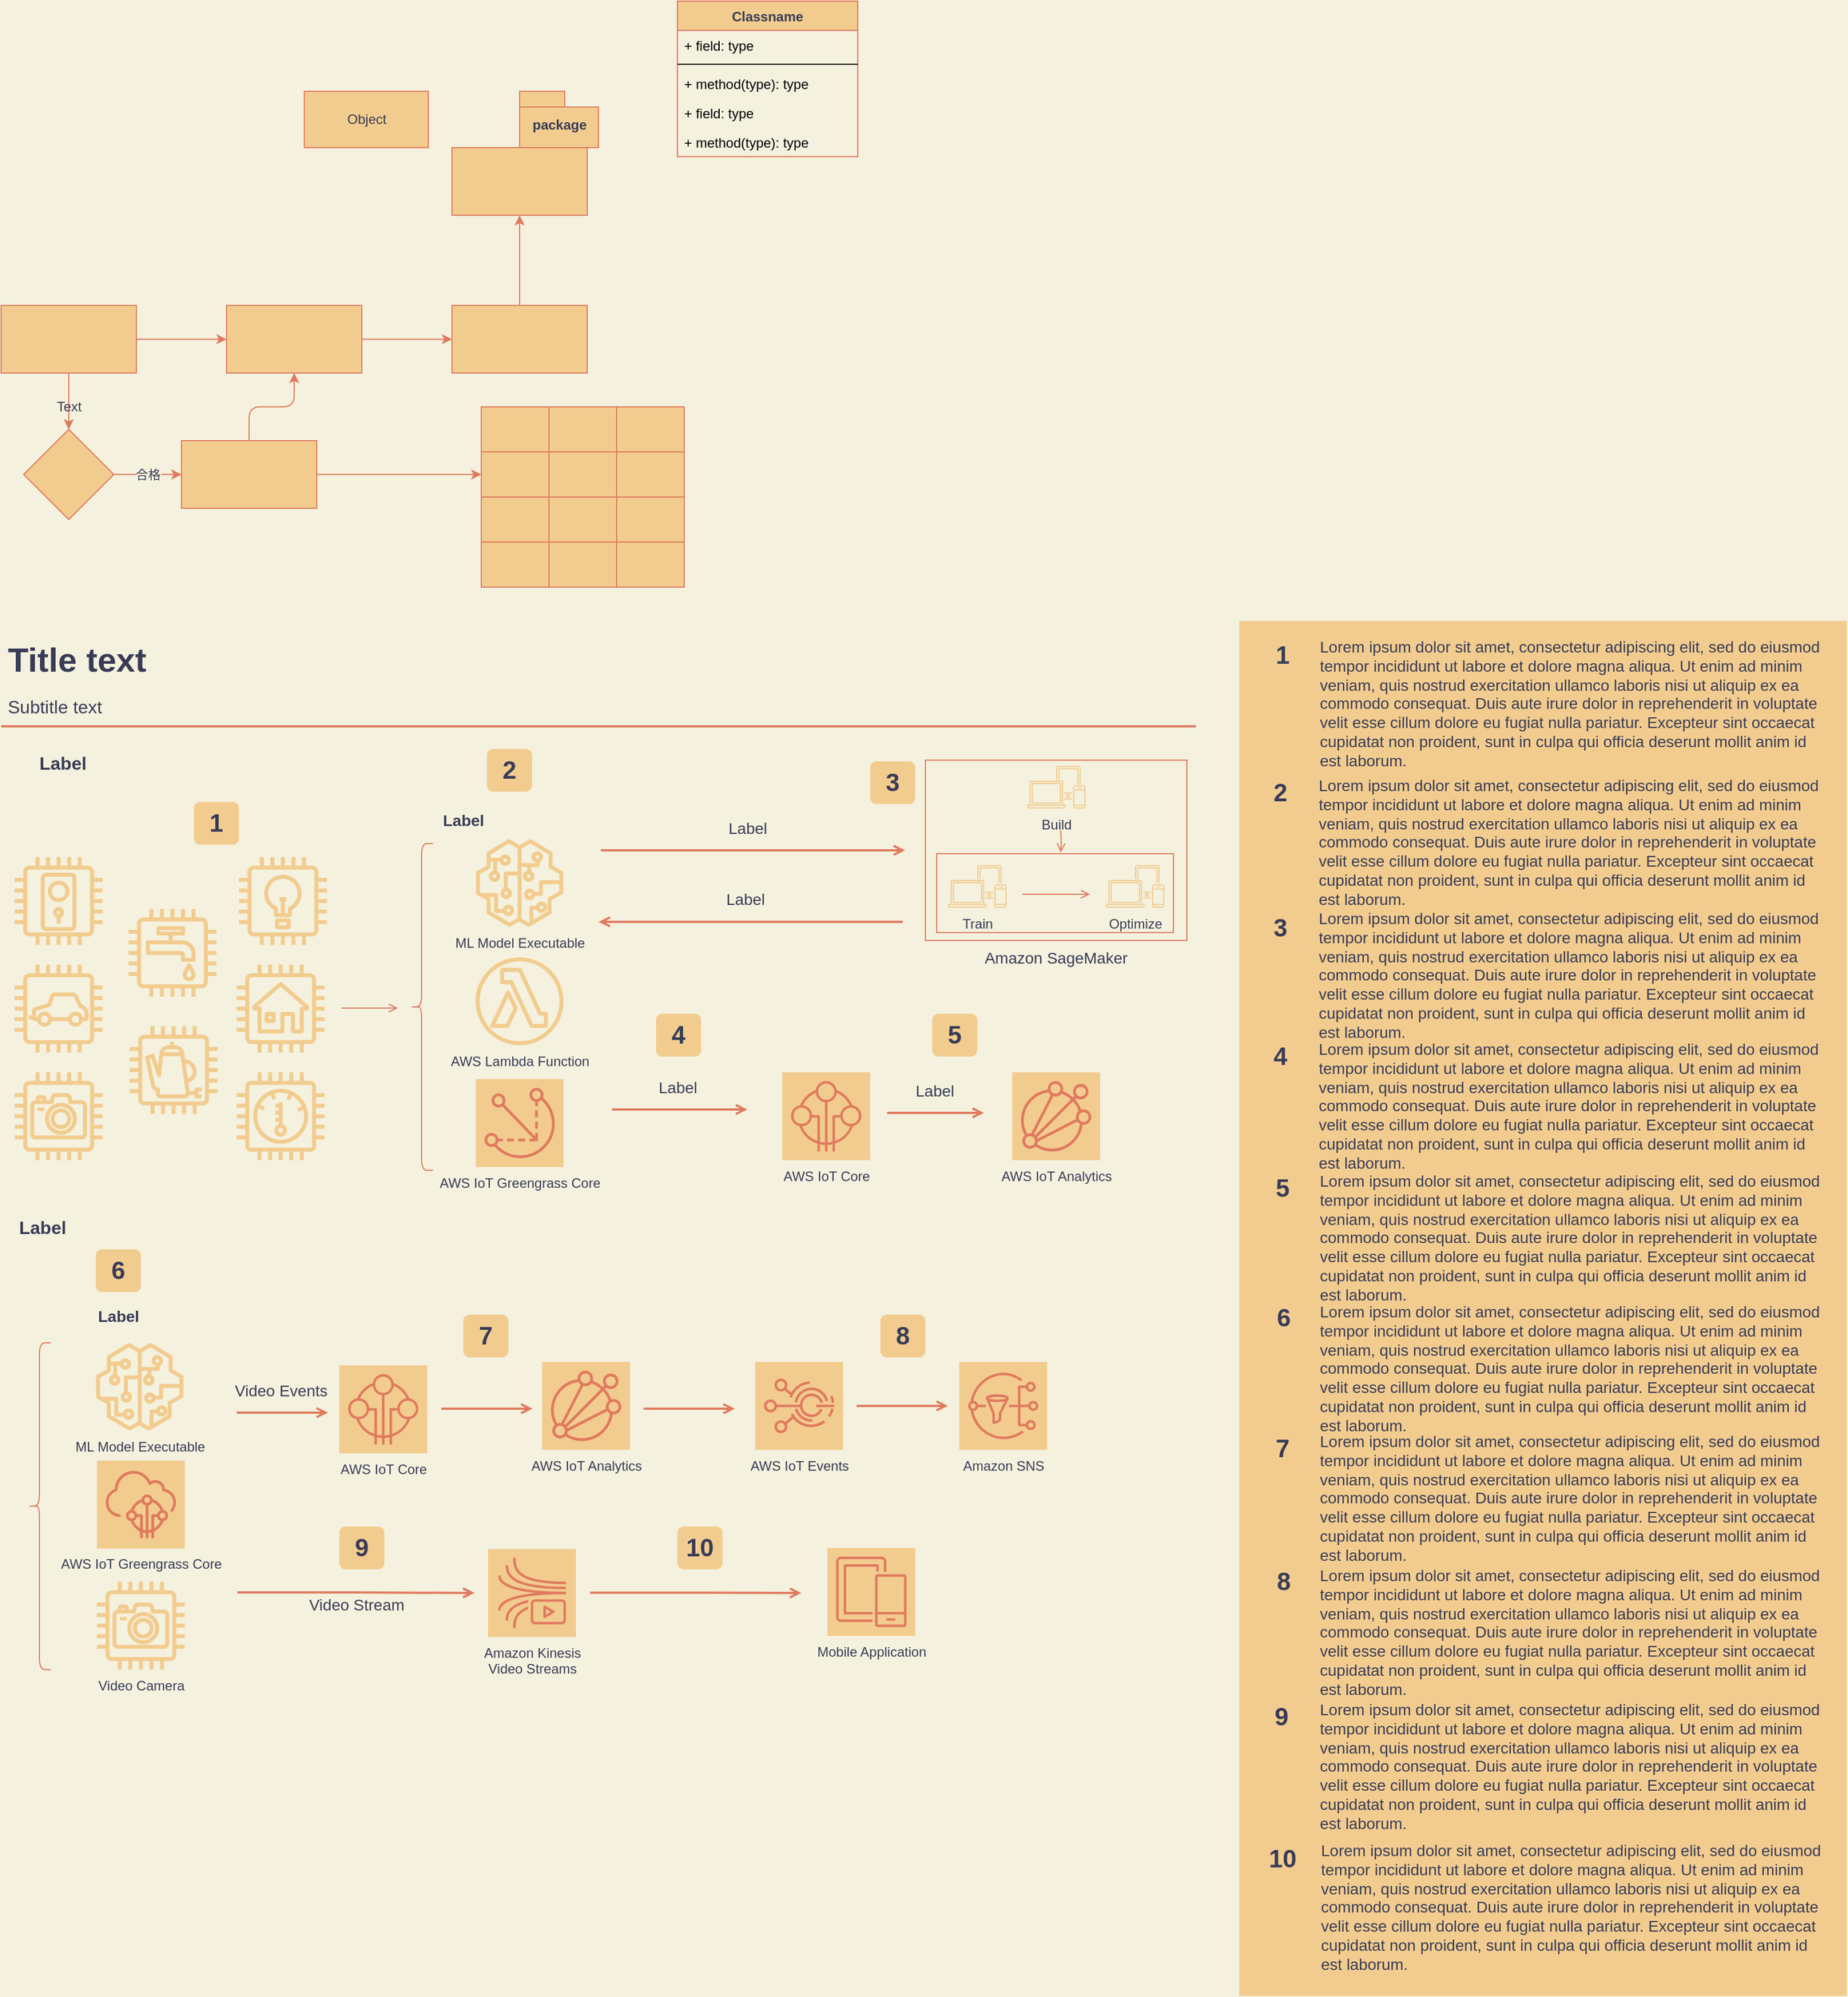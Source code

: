<mxfile version="14.8.6" type="github">
  <diagram id="pii81lc60ODewTATEuvE" name="Page-1">
    <mxGraphModel dx="1038" dy="1668" grid="1" gridSize="10" guides="1" tooltips="1" connect="1" arrows="1" fold="1" page="1" pageScale="1" pageWidth="827" pageHeight="1169" background="#F4F1DE" math="0" shadow="0">
      <root>
        <mxCell id="0" />
        <mxCell id="1" parent="0" />
        <mxCell id="iaqRgDKhFXdd-gS9QI2--3" value="" style="edgeStyle=orthogonalEdgeStyle;rounded=0;orthogonalLoop=1;jettySize=auto;html=1;labelBackgroundColor=#F4F1DE;strokeColor=#E07A5F;fontColor=#393C56;" edge="1" parent="1" source="iaqRgDKhFXdd-gS9QI2--1" target="iaqRgDKhFXdd-gS9QI2--2">
          <mxGeometry relative="1" as="geometry" />
        </mxCell>
        <mxCell id="iaqRgDKhFXdd-gS9QI2--22" value="" style="edgeStyle=orthogonalEdgeStyle;rounded=0;orthogonalLoop=1;jettySize=auto;html=1;labelBackgroundColor=#F4F1DE;strokeColor=#E07A5F;fontColor=#393C56;" edge="1" parent="1" source="iaqRgDKhFXdd-gS9QI2--1" target="iaqRgDKhFXdd-gS9QI2--21">
          <mxGeometry relative="1" as="geometry" />
        </mxCell>
        <mxCell id="iaqRgDKhFXdd-gS9QI2--1" value="" style="rounded=0;whiteSpace=wrap;html=1;fillColor=#F2CC8F;strokeColor=#E07A5F;fontColor=#393C56;" vertex="1" parent="1">
          <mxGeometry x="90" y="80" width="120" height="60" as="geometry" />
        </mxCell>
        <mxCell id="iaqRgDKhFXdd-gS9QI2--117" value="" style="edgeStyle=orthogonalEdgeStyle;curved=0;rounded=1;sketch=0;orthogonalLoop=1;jettySize=auto;html=1;fontColor=#393C56;strokeColor=#E07A5F;fillColor=#F2CC8F;" edge="1" parent="1" source="iaqRgDKhFXdd-gS9QI2--2" target="iaqRgDKhFXdd-gS9QI2--116">
          <mxGeometry relative="1" as="geometry" />
        </mxCell>
        <mxCell id="iaqRgDKhFXdd-gS9QI2--2" value="" style="rounded=0;whiteSpace=wrap;html=1;fillColor=#F2CC8F;strokeColor=#E07A5F;fontColor=#393C56;" vertex="1" parent="1">
          <mxGeometry x="290" y="80" width="120" height="60" as="geometry" />
        </mxCell>
        <mxCell id="iaqRgDKhFXdd-gS9QI2--4" value="" style="shape=table;startSize=0;container=1;collapsible=0;childLayout=tableLayout;fillColor=#F2CC8F;strokeColor=#E07A5F;fontColor=#393C56;" vertex="1" parent="1">
          <mxGeometry x="516" y="170" width="180" height="160" as="geometry" />
        </mxCell>
        <mxCell id="iaqRgDKhFXdd-gS9QI2--5" value="" style="shape=partialRectangle;collapsible=0;dropTarget=0;pointerEvents=0;fillColor=none;top=0;left=0;bottom=0;right=0;points=[[0,0.5],[1,0.5]];portConstraint=eastwest;strokeColor=#E07A5F;fontColor=#393C56;" vertex="1" parent="iaqRgDKhFXdd-gS9QI2--4">
          <mxGeometry width="180" height="40" as="geometry" />
        </mxCell>
        <mxCell id="iaqRgDKhFXdd-gS9QI2--6" value="" style="shape=partialRectangle;html=1;whiteSpace=wrap;connectable=0;overflow=hidden;fillColor=none;top=0;left=0;bottom=0;right=0;strokeColor=#E07A5F;fontColor=#393C56;" vertex="1" parent="iaqRgDKhFXdd-gS9QI2--5">
          <mxGeometry width="60" height="40" as="geometry" />
        </mxCell>
        <mxCell id="iaqRgDKhFXdd-gS9QI2--7" value="" style="shape=partialRectangle;html=1;whiteSpace=wrap;connectable=0;overflow=hidden;fillColor=none;top=0;left=0;bottom=0;right=0;strokeColor=#E07A5F;fontColor=#393C56;" vertex="1" parent="iaqRgDKhFXdd-gS9QI2--5">
          <mxGeometry x="60" width="60" height="40" as="geometry" />
        </mxCell>
        <mxCell id="iaqRgDKhFXdd-gS9QI2--8" value="" style="shape=partialRectangle;html=1;whiteSpace=wrap;connectable=0;overflow=hidden;fillColor=none;top=0;left=0;bottom=0;right=0;strokeColor=#E07A5F;fontColor=#393C56;" vertex="1" parent="iaqRgDKhFXdd-gS9QI2--5">
          <mxGeometry x="120" width="60" height="40" as="geometry" />
        </mxCell>
        <mxCell id="iaqRgDKhFXdd-gS9QI2--9" value="" style="shape=partialRectangle;collapsible=0;dropTarget=0;pointerEvents=0;fillColor=none;top=0;left=0;bottom=0;right=0;points=[[0,0.5],[1,0.5]];portConstraint=eastwest;strokeColor=#E07A5F;fontColor=#393C56;" vertex="1" parent="iaqRgDKhFXdd-gS9QI2--4">
          <mxGeometry y="40" width="180" height="40" as="geometry" />
        </mxCell>
        <mxCell id="iaqRgDKhFXdd-gS9QI2--10" value="" style="shape=partialRectangle;html=1;whiteSpace=wrap;connectable=0;overflow=hidden;fillColor=none;top=0;left=0;bottom=0;right=0;strokeColor=#E07A5F;fontColor=#393C56;" vertex="1" parent="iaqRgDKhFXdd-gS9QI2--9">
          <mxGeometry width="60" height="40" as="geometry" />
        </mxCell>
        <mxCell id="iaqRgDKhFXdd-gS9QI2--11" value="" style="shape=partialRectangle;html=1;whiteSpace=wrap;connectable=0;overflow=hidden;fillColor=none;top=0;left=0;bottom=0;right=0;strokeColor=#E07A5F;fontColor=#393C56;" vertex="1" parent="iaqRgDKhFXdd-gS9QI2--9">
          <mxGeometry x="60" width="60" height="40" as="geometry" />
        </mxCell>
        <mxCell id="iaqRgDKhFXdd-gS9QI2--12" value="" style="shape=partialRectangle;html=1;whiteSpace=wrap;connectable=0;overflow=hidden;fillColor=none;top=0;left=0;bottom=0;right=0;strokeColor=#E07A5F;fontColor=#393C56;" vertex="1" parent="iaqRgDKhFXdd-gS9QI2--9">
          <mxGeometry x="120" width="60" height="40" as="geometry" />
        </mxCell>
        <mxCell id="iaqRgDKhFXdd-gS9QI2--13" value="" style="shape=partialRectangle;collapsible=0;dropTarget=0;pointerEvents=0;fillColor=none;top=0;left=0;bottom=0;right=0;points=[[0,0.5],[1,0.5]];portConstraint=eastwest;strokeColor=#E07A5F;fontColor=#393C56;" vertex="1" parent="iaqRgDKhFXdd-gS9QI2--4">
          <mxGeometry y="80" width="180" height="40" as="geometry" />
        </mxCell>
        <mxCell id="iaqRgDKhFXdd-gS9QI2--14" value="" style="shape=partialRectangle;html=1;whiteSpace=wrap;connectable=0;overflow=hidden;fillColor=none;top=0;left=0;bottom=0;right=0;strokeColor=#E07A5F;fontColor=#393C56;" vertex="1" parent="iaqRgDKhFXdd-gS9QI2--13">
          <mxGeometry width="60" height="40" as="geometry" />
        </mxCell>
        <mxCell id="iaqRgDKhFXdd-gS9QI2--15" value="" style="shape=partialRectangle;html=1;whiteSpace=wrap;connectable=0;overflow=hidden;fillColor=none;top=0;left=0;bottom=0;right=0;strokeColor=#E07A5F;fontColor=#393C56;" vertex="1" parent="iaqRgDKhFXdd-gS9QI2--13">
          <mxGeometry x="60" width="60" height="40" as="geometry" />
        </mxCell>
        <mxCell id="iaqRgDKhFXdd-gS9QI2--16" value="" style="shape=partialRectangle;html=1;whiteSpace=wrap;connectable=0;overflow=hidden;fillColor=none;top=0;left=0;bottom=0;right=0;strokeColor=#E07A5F;fontColor=#393C56;" vertex="1" parent="iaqRgDKhFXdd-gS9QI2--13">
          <mxGeometry x="120" width="60" height="40" as="geometry" />
        </mxCell>
        <mxCell id="iaqRgDKhFXdd-gS9QI2--17" value="" style="shape=partialRectangle;collapsible=0;dropTarget=0;pointerEvents=0;fillColor=none;top=0;left=0;bottom=0;right=0;points=[[0,0.5],[1,0.5]];portConstraint=eastwest;strokeColor=#E07A5F;fontColor=#393C56;" vertex="1" parent="iaqRgDKhFXdd-gS9QI2--4">
          <mxGeometry y="120" width="180" height="40" as="geometry" />
        </mxCell>
        <mxCell id="iaqRgDKhFXdd-gS9QI2--18" value="" style="shape=partialRectangle;html=1;whiteSpace=wrap;connectable=0;overflow=hidden;fillColor=none;top=0;left=0;bottom=0;right=0;strokeColor=#E07A5F;fontColor=#393C56;" vertex="1" parent="iaqRgDKhFXdd-gS9QI2--17">
          <mxGeometry width="60" height="40" as="geometry" />
        </mxCell>
        <mxCell id="iaqRgDKhFXdd-gS9QI2--19" value="" style="shape=partialRectangle;html=1;whiteSpace=wrap;connectable=0;overflow=hidden;fillColor=none;top=0;left=0;bottom=0;right=0;strokeColor=#E07A5F;fontColor=#393C56;" vertex="1" parent="iaqRgDKhFXdd-gS9QI2--17">
          <mxGeometry x="60" width="60" height="40" as="geometry" />
        </mxCell>
        <mxCell id="iaqRgDKhFXdd-gS9QI2--20" value="" style="shape=partialRectangle;html=1;whiteSpace=wrap;connectable=0;overflow=hidden;fillColor=none;top=0;left=0;bottom=0;right=0;strokeColor=#E07A5F;fontColor=#393C56;" vertex="1" parent="iaqRgDKhFXdd-gS9QI2--17">
          <mxGeometry x="120" width="60" height="40" as="geometry" />
        </mxCell>
        <mxCell id="iaqRgDKhFXdd-gS9QI2--25" value="合格" style="edgeStyle=orthogonalEdgeStyle;rounded=0;orthogonalLoop=1;jettySize=auto;html=1;labelBackgroundColor=#F4F1DE;strokeColor=#E07A5F;fontColor=#393C56;" edge="1" parent="1" source="iaqRgDKhFXdd-gS9QI2--21" target="iaqRgDKhFXdd-gS9QI2--24">
          <mxGeometry relative="1" as="geometry" />
        </mxCell>
        <mxCell id="iaqRgDKhFXdd-gS9QI2--21" value="" style="rhombus;whiteSpace=wrap;html=1;fillColor=#F2CC8F;strokeColor=#E07A5F;fontColor=#393C56;" vertex="1" parent="1">
          <mxGeometry x="110" y="190" width="80" height="80" as="geometry" />
        </mxCell>
        <mxCell id="iaqRgDKhFXdd-gS9QI2--23" value="Text" style="text;html=1;align=center;verticalAlign=middle;resizable=0;points=[];autosize=1;strokeColor=none;fontColor=#393C56;" vertex="1" parent="1">
          <mxGeometry x="130" y="160" width="40" height="20" as="geometry" />
        </mxCell>
        <mxCell id="iaqRgDKhFXdd-gS9QI2--106" value="" style="edgeStyle=orthogonalEdgeStyle;curved=0;rounded=1;sketch=0;orthogonalLoop=1;jettySize=auto;html=1;fontColor=#393C56;strokeColor=#E07A5F;fillColor=#F2CC8F;" edge="1" parent="1" source="iaqRgDKhFXdd-gS9QI2--24" target="iaqRgDKhFXdd-gS9QI2--9">
          <mxGeometry relative="1" as="geometry" />
        </mxCell>
        <mxCell id="iaqRgDKhFXdd-gS9QI2--107" value="" style="edgeStyle=orthogonalEdgeStyle;curved=0;rounded=1;sketch=0;orthogonalLoop=1;jettySize=auto;html=1;fontColor=#393C56;strokeColor=#E07A5F;fillColor=#F2CC8F;" edge="1" parent="1" source="iaqRgDKhFXdd-gS9QI2--24" target="iaqRgDKhFXdd-gS9QI2--2">
          <mxGeometry relative="1" as="geometry" />
        </mxCell>
        <mxCell id="iaqRgDKhFXdd-gS9QI2--24" value="" style="whiteSpace=wrap;html=1;fillColor=#F2CC8F;strokeColor=#E07A5F;fontColor=#393C56;" vertex="1" parent="1">
          <mxGeometry x="250" y="200" width="120" height="60" as="geometry" />
        </mxCell>
        <mxCell id="iaqRgDKhFXdd-gS9QI2--26" value="Amazon SageMaker" style="whiteSpace=wrap;html=1;fillColor=none;fontSize=14;dashed=0;fontStyle=0;align=center;verticalAlign=top;spacingLeft=0;labelPosition=center;verticalLabelPosition=bottom;strokeColor=#E07A5F;fontColor=#393C56;" vertex="1" parent="1">
          <mxGeometry x="910" y="483.5" width="232" height="160" as="geometry" />
        </mxCell>
        <mxCell id="iaqRgDKhFXdd-gS9QI2--27" value="" style="whiteSpace=wrap;html=1;fillColor=none;fontSize=14;dashed=0;fontStyle=0;align=center;verticalAlign=top;spacingLeft=0;labelPosition=center;verticalLabelPosition=bottom;strokeColor=#E07A5F;fontColor=#393C56;" vertex="1" parent="1">
          <mxGeometry x="920" y="566.5" width="210" height="70" as="geometry" />
        </mxCell>
        <mxCell id="iaqRgDKhFXdd-gS9QI2--28" value="" style="outlineConnect=0;strokeColor=none;dashed=0;verticalLabelPosition=bottom;verticalAlign=top;align=center;html=1;fontSize=12;fontStyle=0;aspect=fixed;pointerEvents=1;shape=mxgraph.aws4.door_lock;fillColor=#F2CC8F;fontColor=#393C56;" vertex="1" parent="1">
          <mxGeometry x="102" y="569.5" width="78" height="78" as="geometry" />
        </mxCell>
        <mxCell id="iaqRgDKhFXdd-gS9QI2--29" value="" style="outlineConnect=0;strokeColor=none;dashed=0;verticalLabelPosition=bottom;verticalAlign=top;align=center;html=1;fontSize=12;fontStyle=0;aspect=fixed;pointerEvents=1;shape=mxgraph.aws4.car;fillColor=#F2CC8F;fontColor=#393C56;" vertex="1" parent="1">
          <mxGeometry x="102" y="665" width="78" height="78" as="geometry" />
        </mxCell>
        <mxCell id="iaqRgDKhFXdd-gS9QI2--30" value="" style="outlineConnect=0;strokeColor=none;dashed=0;verticalLabelPosition=bottom;verticalAlign=top;align=center;html=1;fontSize=12;fontStyle=0;aspect=fixed;pointerEvents=1;shape=mxgraph.aws4.camera;fillColor=#F2CC8F;fontColor=#393C56;" vertex="1" parent="1">
          <mxGeometry x="102" y="760.5" width="78" height="78" as="geometry" />
        </mxCell>
        <mxCell id="iaqRgDKhFXdd-gS9QI2--31" value="" style="outlineConnect=0;strokeColor=none;dashed=0;verticalLabelPosition=bottom;verticalAlign=top;align=center;html=1;fontSize=12;fontStyle=0;aspect=fixed;pointerEvents=1;shape=mxgraph.aws4.utility;fillColor=#F2CC8F;fontColor=#393C56;" vertex="1" parent="1">
          <mxGeometry x="203" y="615.5" width="78" height="78" as="geometry" />
        </mxCell>
        <mxCell id="iaqRgDKhFXdd-gS9QI2--32" value="" style="outlineConnect=0;strokeColor=none;dashed=0;verticalLabelPosition=bottom;verticalAlign=top;align=center;html=1;fontSize=12;fontStyle=0;aspect=fixed;pointerEvents=1;shape=mxgraph.aws4.coffee_pot;fillColor=#F2CC8F;fontColor=#393C56;" vertex="1" parent="1">
          <mxGeometry x="204" y="719.5" width="78" height="78" as="geometry" />
        </mxCell>
        <mxCell id="iaqRgDKhFXdd-gS9QI2--33" value="" style="outlineConnect=0;strokeColor=none;dashed=0;verticalLabelPosition=bottom;verticalAlign=top;align=center;html=1;fontSize=12;fontStyle=0;aspect=fixed;pointerEvents=1;shape=mxgraph.aws4.lightbulb;fillColor=#F2CC8F;fontColor=#393C56;" vertex="1" parent="1">
          <mxGeometry x="301" y="569.5" width="78" height="78" as="geometry" />
        </mxCell>
        <mxCell id="iaqRgDKhFXdd-gS9QI2--34" value="" style="outlineConnect=0;strokeColor=none;dashed=0;verticalLabelPosition=bottom;verticalAlign=top;align=center;html=1;fontSize=12;fontStyle=0;aspect=fixed;pointerEvents=1;shape=mxgraph.aws4.house;fillColor=#F2CC8F;fontColor=#393C56;" vertex="1" parent="1">
          <mxGeometry x="299" y="665" width="78" height="78" as="geometry" />
        </mxCell>
        <mxCell id="iaqRgDKhFXdd-gS9QI2--35" value="" style="outlineConnect=0;strokeColor=none;dashed=0;verticalLabelPosition=bottom;verticalAlign=top;align=center;html=1;fontSize=12;fontStyle=0;aspect=fixed;pointerEvents=1;shape=mxgraph.aws4.thermostat;fillColor=#F2CC8F;fontColor=#393C56;" vertex="1" parent="1">
          <mxGeometry x="299" y="760.5" width="78" height="78" as="geometry" />
        </mxCell>
        <mxCell id="iaqRgDKhFXdd-gS9QI2--36" value="1" style="rounded=1;whiteSpace=wrap;html=1;strokeColor=none;fontStyle=1;fontSize=22;fillColor=#F2CC8F;fontColor=#393C56;" vertex="1" parent="1">
          <mxGeometry x="261" y="520.5" width="40" height="38" as="geometry" />
        </mxCell>
        <mxCell id="iaqRgDKhFXdd-gS9QI2--37" value="ML Model Executable" style="outlineConnect=0;strokeColor=none;dashed=0;verticalLabelPosition=bottom;verticalAlign=top;align=center;html=1;fontSize=12;fontStyle=0;aspect=fixed;pointerEvents=1;shape=mxgraph.aws4.sagemaker_model;fillColor=#F2CC8F;fontColor=#393C56;" vertex="1" parent="1">
          <mxGeometry x="511" y="553.5" width="78" height="78" as="geometry" />
        </mxCell>
        <mxCell id="iaqRgDKhFXdd-gS9QI2--38" value="AWS Lambda Function" style="outlineConnect=0;strokeColor=none;dashed=0;verticalLabelPosition=bottom;verticalAlign=top;align=center;html=1;fontSize=12;fontStyle=0;aspect=fixed;pointerEvents=1;shape=mxgraph.aws4.lambda_function;fillColor=#F2CC8F;fontColor=#393C56;" vertex="1" parent="1">
          <mxGeometry x="511" y="658.5" width="78" height="78" as="geometry" />
        </mxCell>
        <mxCell id="iaqRgDKhFXdd-gS9QI2--39" value="AWS IoT Greengrass Core" style="outlineConnect=0;gradientDirection=north;dashed=0;verticalLabelPosition=bottom;verticalAlign=top;align=center;html=1;fontSize=12;fontStyle=0;aspect=fixed;shape=mxgraph.aws4.resourceIcon;resIcon=mxgraph.aws4.greengrass;fillColor=#F2CC8F;strokeColor=#E07A5F;fontColor=#393C56;" vertex="1" parent="1">
          <mxGeometry x="511" y="766.5" width="78" height="78" as="geometry" />
        </mxCell>
        <mxCell id="iaqRgDKhFXdd-gS9QI2--40" value="AWS IoT Core" style="outlineConnect=0;gradientDirection=north;dashed=0;verticalLabelPosition=bottom;verticalAlign=top;align=center;html=1;fontSize=12;fontStyle=0;aspect=fixed;shape=mxgraph.aws4.resourceIcon;resIcon=mxgraph.aws4.internet_of_things;fillColor=#F2CC8F;strokeColor=#E07A5F;fontColor=#393C56;" vertex="1" parent="1">
          <mxGeometry x="783" y="760.5" width="78" height="78" as="geometry" />
        </mxCell>
        <mxCell id="iaqRgDKhFXdd-gS9QI2--41" value="AWS IoT Analytics" style="outlineConnect=0;gradientDirection=north;dashed=0;verticalLabelPosition=bottom;verticalAlign=top;align=center;html=1;fontSize=12;fontStyle=0;aspect=fixed;shape=mxgraph.aws4.resourceIcon;resIcon=mxgraph.aws4.iot_analytics;fillColor=#F2CC8F;strokeColor=#E07A5F;fontColor=#393C56;" vertex="1" parent="1">
          <mxGeometry x="987" y="760.5" width="78" height="78" as="geometry" />
        </mxCell>
        <mxCell id="iaqRgDKhFXdd-gS9QI2--42" value="ML Model Executable" style="outlineConnect=0;strokeColor=none;dashed=0;verticalLabelPosition=bottom;verticalAlign=top;align=center;html=1;fontSize=12;fontStyle=0;aspect=fixed;pointerEvents=1;shape=mxgraph.aws4.sagemaker_model;fillColor=#F2CC8F;fontColor=#393C56;" vertex="1" parent="1">
          <mxGeometry x="174" y="1000.5" width="78" height="78" as="geometry" />
        </mxCell>
        <mxCell id="iaqRgDKhFXdd-gS9QI2--43" value="AWS IoT Greengrass Core" style="outlineConnect=0;gradientDirection=north;dashed=0;verticalLabelPosition=bottom;verticalAlign=top;align=center;html=1;fontSize=12;fontStyle=0;aspect=fixed;shape=mxgraph.aws4.resourceIcon;resIcon=mxgraph.aws4.iot_core;fillColor=#F2CC8F;strokeColor=#E07A5F;fontColor=#393C56;" vertex="1" parent="1">
          <mxGeometry x="175" y="1105" width="78" height="78" as="geometry" />
        </mxCell>
        <mxCell id="iaqRgDKhFXdd-gS9QI2--44" value="Video Camera" style="outlineConnect=0;strokeColor=none;dashed=0;verticalLabelPosition=bottom;verticalAlign=top;align=center;html=1;fontSize=12;fontStyle=0;aspect=fixed;pointerEvents=1;shape=mxgraph.aws4.camera;fillColor=#F2CC8F;fontColor=#393C56;" vertex="1" parent="1">
          <mxGeometry x="175" y="1212.5" width="78" height="78" as="geometry" />
        </mxCell>
        <mxCell id="iaqRgDKhFXdd-gS9QI2--45" value="AWS IoT Core" style="outlineConnect=0;gradientDirection=north;dashed=0;verticalLabelPosition=bottom;verticalAlign=top;align=center;html=1;fontSize=12;fontStyle=0;aspect=fixed;shape=mxgraph.aws4.resourceIcon;resIcon=mxgraph.aws4.internet_of_things;fillColor=#F2CC8F;strokeColor=#E07A5F;fontColor=#393C56;" vertex="1" parent="1">
          <mxGeometry x="390" y="1020.5" width="78" height="78" as="geometry" />
        </mxCell>
        <mxCell id="iaqRgDKhFXdd-gS9QI2--46" value="AWS IoT Analytics" style="outlineConnect=0;gradientDirection=north;dashed=0;verticalLabelPosition=bottom;verticalAlign=top;align=center;html=1;fontSize=12;fontStyle=0;aspect=fixed;shape=mxgraph.aws4.resourceIcon;resIcon=mxgraph.aws4.iot_analytics;fillColor=#F2CC8F;strokeColor=#E07A5F;fontColor=#393C56;" vertex="1" parent="1">
          <mxGeometry x="570" y="1017.5" width="78" height="78" as="geometry" />
        </mxCell>
        <mxCell id="iaqRgDKhFXdd-gS9QI2--47" value="AWS IoT Events" style="outlineConnect=0;gradientDirection=north;dashed=0;verticalLabelPosition=bottom;verticalAlign=top;align=center;html=1;fontSize=12;fontStyle=0;aspect=fixed;shape=mxgraph.aws4.resourceIcon;resIcon=mxgraph.aws4.iot_events;fillColor=#F2CC8F;strokeColor=#E07A5F;fontColor=#393C56;" vertex="1" parent="1">
          <mxGeometry x="759" y="1017.5" width="78" height="78" as="geometry" />
        </mxCell>
        <mxCell id="iaqRgDKhFXdd-gS9QI2--48" value="Amazon SNS" style="outlineConnect=0;gradientDirection=north;dashed=0;verticalLabelPosition=bottom;verticalAlign=top;align=center;html=1;fontSize=12;fontStyle=0;aspect=fixed;shape=mxgraph.aws4.resourceIcon;resIcon=mxgraph.aws4.sns;fillColor=#F2CC8F;strokeColor=#E07A5F;fontColor=#393C56;" vertex="1" parent="1">
          <mxGeometry x="940" y="1017.5" width="78" height="78" as="geometry" />
        </mxCell>
        <mxCell id="iaqRgDKhFXdd-gS9QI2--49" value="Amazon Kinesis&lt;br&gt;Video Streams&lt;br&gt;" style="outlineConnect=0;gradientDirection=north;dashed=0;verticalLabelPosition=bottom;verticalAlign=top;align=center;html=1;fontSize=12;fontStyle=0;aspect=fixed;shape=mxgraph.aws4.resourceIcon;resIcon=mxgraph.aws4.kinesis_video_streams;fillColor=#F2CC8F;strokeColor=#E07A5F;fontColor=#393C56;" vertex="1" parent="1">
          <mxGeometry x="522" y="1183.5" width="78" height="78" as="geometry" />
        </mxCell>
        <mxCell id="iaqRgDKhFXdd-gS9QI2--50" value="Mobile Application" style="outlineConnect=0;gradientDirection=north;dashed=0;verticalLabelPosition=bottom;verticalAlign=top;align=center;html=1;fontSize=12;fontStyle=0;aspect=fixed;shape=mxgraph.aws4.resourceIcon;resIcon=mxgraph.aws4.mobile;fillColor=#F2CC8F;strokeColor=#E07A5F;fontColor=#393C56;" vertex="1" parent="1">
          <mxGeometry x="823" y="1182.5" width="78" height="78" as="geometry" />
        </mxCell>
        <mxCell id="iaqRgDKhFXdd-gS9QI2--51" value="2" style="rounded=1;whiteSpace=wrap;html=1;strokeColor=none;fontStyle=1;fontSize=22;fillColor=#F2CC8F;fontColor=#393C56;" vertex="1" parent="1">
          <mxGeometry x="521" y="473.5" width="40" height="38" as="geometry" />
        </mxCell>
        <mxCell id="iaqRgDKhFXdd-gS9QI2--52" value="3" style="rounded=1;whiteSpace=wrap;html=1;strokeColor=none;fontStyle=1;fontSize=22;fillColor=#F2CC8F;fontColor=#393C56;" vertex="1" parent="1">
          <mxGeometry x="861" y="484.5" width="40" height="38" as="geometry" />
        </mxCell>
        <mxCell id="iaqRgDKhFXdd-gS9QI2--53" value="4" style="rounded=1;whiteSpace=wrap;html=1;strokeColor=none;fontStyle=1;fontSize=22;fillColor=#F2CC8F;fontColor=#393C56;" vertex="1" parent="1">
          <mxGeometry x="671" y="708.5" width="40" height="38" as="geometry" />
        </mxCell>
        <mxCell id="iaqRgDKhFXdd-gS9QI2--54" value="5" style="rounded=1;whiteSpace=wrap;html=1;strokeColor=none;fontStyle=1;fontSize=22;fillColor=#F2CC8F;fontColor=#393C56;" vertex="1" parent="1">
          <mxGeometry x="916" y="708.5" width="40" height="38" as="geometry" />
        </mxCell>
        <mxCell id="iaqRgDKhFXdd-gS9QI2--55" value="6" style="rounded=1;whiteSpace=wrap;html=1;strokeColor=none;fontStyle=1;fontSize=22;fillColor=#F2CC8F;fontColor=#393C56;" vertex="1" parent="1">
          <mxGeometry x="174" y="917.5" width="40" height="38" as="geometry" />
        </mxCell>
        <mxCell id="iaqRgDKhFXdd-gS9QI2--56" value="7" style="rounded=1;whiteSpace=wrap;html=1;strokeColor=none;fontStyle=1;fontSize=22;fillColor=#F2CC8F;fontColor=#393C56;" vertex="1" parent="1">
          <mxGeometry x="500" y="975.5" width="40" height="38" as="geometry" />
        </mxCell>
        <mxCell id="iaqRgDKhFXdd-gS9QI2--57" value="8" style="rounded=1;whiteSpace=wrap;html=1;strokeColor=none;fontStyle=1;fontSize=22;fillColor=#F2CC8F;fontColor=#393C56;" vertex="1" parent="1">
          <mxGeometry x="870" y="975.5" width="40" height="38" as="geometry" />
        </mxCell>
        <mxCell id="iaqRgDKhFXdd-gS9QI2--58" value="9" style="rounded=1;whiteSpace=wrap;html=1;strokeColor=none;fontStyle=1;fontSize=22;fillColor=#F2CC8F;fontColor=#393C56;" vertex="1" parent="1">
          <mxGeometry x="390" y="1163.5" width="40" height="38" as="geometry" />
        </mxCell>
        <mxCell id="iaqRgDKhFXdd-gS9QI2--59" value="10" style="rounded=1;whiteSpace=wrap;html=1;strokeColor=none;fontStyle=1;fontSize=22;fillColor=#F2CC8F;fontColor=#393C56;" vertex="1" parent="1">
          <mxGeometry x="690" y="1163.5" width="40" height="38" as="geometry" />
        </mxCell>
        <mxCell id="iaqRgDKhFXdd-gS9QI2--60" value="Title text" style="text;html=1;resizable=0;points=[];autosize=1;align=left;verticalAlign=top;spacingTop=-4;fontSize=30;fontStyle=1;fontColor=#393C56;" vertex="1" parent="1">
          <mxGeometry x="94" y="373.5" width="130" height="40" as="geometry" />
        </mxCell>
        <mxCell id="iaqRgDKhFXdd-gS9QI2--61" value="Subtitle text&lt;br style=&quot;font-size: 16px&quot;&gt;" style="text;html=1;resizable=0;points=[];autosize=1;align=left;verticalAlign=top;spacingTop=-4;fontSize=16;fontColor=#393C56;" vertex="1" parent="1">
          <mxGeometry x="94" y="423.5" width="100" height="20" as="geometry" />
        </mxCell>
        <mxCell id="iaqRgDKhFXdd-gS9QI2--62" value="Label" style="text;html=1;resizable=0;points=[];autosize=1;align=left;verticalAlign=top;spacingTop=-4;fontSize=16;fontStyle=1;fontColor=#393C56;" vertex="1" parent="1">
          <mxGeometry x="122" y="473.5" width="50" height="20" as="geometry" />
        </mxCell>
        <mxCell id="iaqRgDKhFXdd-gS9QI2--63" value="" style="line;strokeWidth=2;html=1;fontSize=14;labelBackgroundColor=#F4F1DE;fillColor=#F2CC8F;strokeColor=#E07A5F;fontColor=#393C56;" vertex="1" parent="1">
          <mxGeometry x="90" y="448.5" width="1060" height="10" as="geometry" />
        </mxCell>
        <mxCell id="iaqRgDKhFXdd-gS9QI2--64" value="&lt;span&gt;Label&lt;/span&gt;" style="text;html=1;resizable=0;points=[];autosize=1;align=left;verticalAlign=top;spacingTop=-4;fontSize=14;fontStyle=1;fontColor=#393C56;" vertex="1" parent="1">
          <mxGeometry x="480" y="525.5" width="50" height="20" as="geometry" />
        </mxCell>
        <mxCell id="iaqRgDKhFXdd-gS9QI2--65" value="" style="edgeStyle=orthogonalEdgeStyle;html=1;endArrow=open;elbow=vertical;startArrow=none;endFill=0;rounded=0;fontSize=14;labelBackgroundColor=#F4F1DE;strokeColor=#E07A5F;fontColor=#393C56;" edge="1" parent="1">
          <mxGeometry width="100" relative="1" as="geometry">
            <mxPoint x="392" y="703.5" as="sourcePoint" />
            <mxPoint x="442" y="703.5" as="targetPoint" />
          </mxGeometry>
        </mxCell>
        <mxCell id="iaqRgDKhFXdd-gS9QI2--66" value="" style="shape=curlyBracket;whiteSpace=wrap;html=1;rounded=1;fontSize=14;fillColor=#F2CC8F;strokeColor=#E07A5F;fontColor=#393C56;" vertex="1" parent="1">
          <mxGeometry x="453" y="557.5" width="20" height="290" as="geometry" />
        </mxCell>
        <mxCell id="iaqRgDKhFXdd-gS9QI2--67" value="&lt;span&gt;Label&lt;/span&gt;" style="edgeStyle=orthogonalEdgeStyle;html=1;endArrow=open;elbow=vertical;startArrow=none;endFill=0;rounded=0;fontSize=14;strokeWidth=2;labelBackgroundColor=#F4F1DE;strokeColor=#E07A5F;fontColor=#393C56;" edge="1" parent="1">
          <mxGeometry x="-0.037" y="20" width="100" relative="1" as="geometry">
            <mxPoint x="622" y="563.5" as="sourcePoint" />
            <mxPoint x="892" y="563.5" as="targetPoint" />
            <mxPoint as="offset" />
          </mxGeometry>
        </mxCell>
        <mxCell id="iaqRgDKhFXdd-gS9QI2--68" value="&lt;span&gt;Label&lt;/span&gt;" style="edgeStyle=orthogonalEdgeStyle;html=1;endArrow=none;elbow=vertical;startArrow=open;endFill=0;rounded=0;fontSize=14;strokeWidth=2;startFill=0;labelBackgroundColor=#F4F1DE;strokeColor=#E07A5F;fontColor=#393C56;" edge="1" parent="1">
          <mxGeometry x="-0.037" y="20" width="100" relative="1" as="geometry">
            <mxPoint x="620" y="627" as="sourcePoint" />
            <mxPoint x="890" y="627" as="targetPoint" />
            <mxPoint as="offset" />
          </mxGeometry>
        </mxCell>
        <mxCell id="iaqRgDKhFXdd-gS9QI2--69" value="&lt;span&gt;Label&lt;/span&gt;" style="edgeStyle=orthogonalEdgeStyle;html=1;endArrow=open;elbow=vertical;startArrow=none;endFill=0;rounded=0;fontSize=14;strokeWidth=2;labelBackgroundColor=#F4F1DE;strokeColor=#E07A5F;fontColor=#393C56;" edge="1" parent="1">
          <mxGeometry x="-0.037" y="20" width="100" relative="1" as="geometry">
            <mxPoint x="632.0" y="793.5" as="sourcePoint" />
            <mxPoint x="752" y="793.5" as="targetPoint" />
            <mxPoint as="offset" />
          </mxGeometry>
        </mxCell>
        <mxCell id="iaqRgDKhFXdd-gS9QI2--70" value="&lt;span&gt;Label&lt;/span&gt;" style="edgeStyle=orthogonalEdgeStyle;html=1;endArrow=open;elbow=vertical;startArrow=none;endFill=0;rounded=0;fontSize=14;strokeWidth=2;labelBackgroundColor=#F4F1DE;strokeColor=#E07A5F;fontColor=#393C56;" edge="1" parent="1">
          <mxGeometry x="-0.037" y="20" width="100" relative="1" as="geometry">
            <mxPoint x="876.0" y="796.5" as="sourcePoint" />
            <mxPoint x="962" y="796.5" as="targetPoint" />
            <mxPoint as="offset" />
          </mxGeometry>
        </mxCell>
        <mxCell id="iaqRgDKhFXdd-gS9QI2--71" value="Label" style="text;html=1;resizable=0;points=[];autosize=1;align=left;verticalAlign=top;spacingTop=-4;fontSize=16;fontStyle=1;fontColor=#393C56;" vertex="1" parent="1">
          <mxGeometry x="104" y="885.5" width="50" height="20" as="geometry" />
        </mxCell>
        <mxCell id="iaqRgDKhFXdd-gS9QI2--72" value="&lt;span&gt;Label&lt;/span&gt;" style="text;html=1;resizable=0;points=[];autosize=1;align=left;verticalAlign=top;spacingTop=-4;fontSize=14;fontStyle=1;fontColor=#393C56;" vertex="1" parent="1">
          <mxGeometry x="174" y="965.5" width="50" height="20" as="geometry" />
        </mxCell>
        <mxCell id="iaqRgDKhFXdd-gS9QI2--73" value="" style="shape=curlyBracket;whiteSpace=wrap;html=1;rounded=1;fontSize=14;fillColor=#F2CC8F;strokeColor=#E07A5F;fontColor=#393C56;" vertex="1" parent="1">
          <mxGeometry x="114" y="1000.5" width="20" height="290" as="geometry" />
        </mxCell>
        <mxCell id="iaqRgDKhFXdd-gS9QI2--74" value="Video Events" style="edgeStyle=orthogonalEdgeStyle;html=1;endArrow=open;elbow=vertical;startArrow=none;endFill=0;rounded=0;fontSize=14;strokeWidth=2;labelBackgroundColor=#F4F1DE;strokeColor=#E07A5F;fontColor=#393C56;" edge="1" parent="1">
          <mxGeometry x="-0.037" y="20" width="100" relative="1" as="geometry">
            <mxPoint x="299" y="1062.5" as="sourcePoint" />
            <mxPoint x="380" y="1062.5" as="targetPoint" />
            <mxPoint as="offset" />
          </mxGeometry>
        </mxCell>
        <mxCell id="iaqRgDKhFXdd-gS9QI2--75" value="" style="edgeStyle=orthogonalEdgeStyle;html=1;endArrow=open;elbow=vertical;startArrow=none;endFill=0;rounded=0;fontSize=14;strokeWidth=2;labelBackgroundColor=#F4F1DE;strokeColor=#E07A5F;fontColor=#393C56;" edge="1" parent="1">
          <mxGeometry x="-0.037" y="20" width="100" relative="1" as="geometry">
            <mxPoint x="480.5" y="1059" as="sourcePoint" />
            <mxPoint x="561.5" y="1059" as="targetPoint" />
            <mxPoint as="offset" />
          </mxGeometry>
        </mxCell>
        <mxCell id="iaqRgDKhFXdd-gS9QI2--76" value="" style="edgeStyle=orthogonalEdgeStyle;html=1;endArrow=open;elbow=vertical;startArrow=none;endFill=0;rounded=0;fontSize=14;strokeWidth=2;labelBackgroundColor=#F4F1DE;strokeColor=#E07A5F;fontColor=#393C56;" edge="1" parent="1">
          <mxGeometry x="-0.037" y="20" width="100" relative="1" as="geometry">
            <mxPoint x="660" y="1059" as="sourcePoint" />
            <mxPoint x="741" y="1059" as="targetPoint" />
            <mxPoint as="offset" />
          </mxGeometry>
        </mxCell>
        <mxCell id="iaqRgDKhFXdd-gS9QI2--77" value="" style="edgeStyle=orthogonalEdgeStyle;html=1;endArrow=open;elbow=vertical;startArrow=none;endFill=0;rounded=0;fontSize=14;strokeWidth=2;labelBackgroundColor=#F4F1DE;strokeColor=#E07A5F;fontColor=#393C56;" edge="1" parent="1">
          <mxGeometry x="-0.037" y="20" width="100" relative="1" as="geometry">
            <mxPoint x="849" y="1056.5" as="sourcePoint" />
            <mxPoint x="930" y="1056.5" as="targetPoint" />
            <mxPoint as="offset" />
          </mxGeometry>
        </mxCell>
        <mxCell id="iaqRgDKhFXdd-gS9QI2--78" value="Video Stream" style="edgeStyle=orthogonalEdgeStyle;html=1;endArrow=open;elbow=vertical;startArrow=none;endFill=0;rounded=0;fontSize=14;strokeWidth=2;labelBackgroundColor=#F4F1DE;strokeColor=#E07A5F;fontColor=#393C56;" edge="1" parent="1">
          <mxGeometry x="0.004" y="-11" width="100" relative="1" as="geometry">
            <mxPoint x="299.5" y="1222" as="sourcePoint" />
            <mxPoint x="510" y="1222.5" as="targetPoint" />
            <mxPoint as="offset" />
            <Array as="points">
              <mxPoint x="405" y="1222.5" />
            </Array>
          </mxGeometry>
        </mxCell>
        <mxCell id="iaqRgDKhFXdd-gS9QI2--79" value="" style="edgeStyle=orthogonalEdgeStyle;html=1;endArrow=open;elbow=vertical;startArrow=none;endFill=0;rounded=0;fontSize=14;strokeWidth=2;labelBackgroundColor=#F4F1DE;strokeColor=#E07A5F;fontColor=#393C56;" edge="1" parent="1">
          <mxGeometry x="0.004" y="-11" width="100" relative="1" as="geometry">
            <mxPoint x="612.571" y="1222.214" as="sourcePoint" />
            <mxPoint x="800" y="1222.5" as="targetPoint" />
            <mxPoint as="offset" />
            <Array as="points">
              <mxPoint x="718" y="1222.5" />
            </Array>
          </mxGeometry>
        </mxCell>
        <mxCell id="iaqRgDKhFXdd-gS9QI2--80" value="Build" style="outlineConnect=0;strokeColor=none;dashed=0;verticalLabelPosition=bottom;verticalAlign=top;align=center;html=1;fontSize=12;fontStyle=0;aspect=fixed;shape=mxgraph.aws4.illustration_devices;pointerEvents=1;fillColor=#F2CC8F;fontColor=#393C56;" vertex="1" parent="1">
          <mxGeometry x="1000" y="488.5" width="52" height="38" as="geometry" />
        </mxCell>
        <mxCell id="iaqRgDKhFXdd-gS9QI2--81" value="Train" style="outlineConnect=0;strokeColor=none;dashed=0;verticalLabelPosition=bottom;verticalAlign=top;align=center;html=1;fontSize=12;fontStyle=0;aspect=fixed;shape=mxgraph.aws4.illustration_devices;pointerEvents=1;fillColor=#F2CC8F;fontColor=#393C56;" vertex="1" parent="1">
          <mxGeometry x="930" y="576.5" width="52" height="38" as="geometry" />
        </mxCell>
        <mxCell id="iaqRgDKhFXdd-gS9QI2--82" value="Optimize" style="outlineConnect=0;strokeColor=none;dashed=0;verticalLabelPosition=bottom;verticalAlign=top;align=center;html=1;fontSize=12;fontStyle=0;aspect=fixed;shape=mxgraph.aws4.illustration_devices;pointerEvents=1;fillColor=#F2CC8F;fontColor=#393C56;" vertex="1" parent="1">
          <mxGeometry x="1070" y="576.5" width="52" height="38" as="geometry" />
        </mxCell>
        <mxCell id="iaqRgDKhFXdd-gS9QI2--83" value="" style="edgeStyle=orthogonalEdgeStyle;html=1;endArrow=open;elbow=vertical;startArrow=none;endFill=0;rounded=0;fontSize=14;labelBackgroundColor=#F4F1DE;strokeColor=#E07A5F;fontColor=#393C56;" edge="1" parent="1">
          <mxGeometry width="100" relative="1" as="geometry">
            <mxPoint x="996" y="602.5" as="sourcePoint" />
            <mxPoint x="1056" y="602.5" as="targetPoint" />
          </mxGeometry>
        </mxCell>
        <mxCell id="iaqRgDKhFXdd-gS9QI2--84" value="" style="edgeStyle=orthogonalEdgeStyle;html=1;endArrow=open;elbow=vertical;startArrow=none;endFill=0;rounded=0;fontSize=14;labelBackgroundColor=#F4F1DE;strokeColor=#E07A5F;fontColor=#393C56;" edge="1" parent="1">
          <mxGeometry width="100" relative="1" as="geometry">
            <mxPoint x="1030" y="545.468" as="sourcePoint" />
            <mxPoint x="1030" y="565.468" as="targetPoint" />
          </mxGeometry>
        </mxCell>
        <mxCell id="iaqRgDKhFXdd-gS9QI2--85" value="" style="rounded=0;whiteSpace=wrap;html=1;fontSize=22;strokeColor=none;labelBackgroundColor=none;fillColor=#F2CC8F;fontColor=#393C56;" vertex="1" parent="1">
          <mxGeometry x="1188.5" y="360" width="539" height="1220" as="geometry" />
        </mxCell>
        <mxCell id="iaqRgDKhFXdd-gS9QI2--86" value="1" style="rounded=1;whiteSpace=wrap;html=1;strokeColor=none;fontStyle=1;fontSize=22;labelBackgroundColor=none;fillColor=#F2CC8F;fontColor=#393C56;" vertex="1" parent="1">
          <mxGeometry x="1206.5" y="372" width="40" height="38" as="geometry" />
        </mxCell>
        <mxCell id="iaqRgDKhFXdd-gS9QI2--87" value="2" style="rounded=1;whiteSpace=wrap;html=1;strokeColor=none;fontStyle=1;fontSize=22;labelBackgroundColor=none;fillColor=#F2CC8F;fontColor=#393C56;" vertex="1" parent="1">
          <mxGeometry x="1205" y="494" width="40" height="38" as="geometry" />
        </mxCell>
        <mxCell id="iaqRgDKhFXdd-gS9QI2--88" value="3" style="rounded=1;whiteSpace=wrap;html=1;strokeColor=none;fontStyle=1;fontSize=22;labelBackgroundColor=none;fillColor=#F2CC8F;fontColor=#393C56;" vertex="1" parent="1">
          <mxGeometry x="1205" y="614" width="40" height="38" as="geometry" />
        </mxCell>
        <mxCell id="iaqRgDKhFXdd-gS9QI2--89" value="4" style="rounded=1;whiteSpace=wrap;html=1;strokeColor=none;fontStyle=1;fontSize=22;labelBackgroundColor=none;fillColor=#F2CC8F;fontColor=#393C56;" vertex="1" parent="1">
          <mxGeometry x="1205" y="728" width="40" height="38" as="geometry" />
        </mxCell>
        <mxCell id="iaqRgDKhFXdd-gS9QI2--90" value="5" style="rounded=1;whiteSpace=wrap;html=1;strokeColor=none;fontStyle=1;fontSize=22;labelBackgroundColor=none;fillColor=#F2CC8F;fontColor=#393C56;" vertex="1" parent="1">
          <mxGeometry x="1206.5" y="845" width="40" height="38" as="geometry" />
        </mxCell>
        <mxCell id="iaqRgDKhFXdd-gS9QI2--91" value="6" style="rounded=1;whiteSpace=wrap;html=1;strokeColor=none;fontStyle=1;fontSize=22;labelBackgroundColor=none;fillColor=#F2CC8F;fontColor=#393C56;" vertex="1" parent="1">
          <mxGeometry x="1207.5" y="960" width="40" height="38" as="geometry" />
        </mxCell>
        <mxCell id="iaqRgDKhFXdd-gS9QI2--92" value="7" style="rounded=1;whiteSpace=wrap;html=1;strokeColor=none;fontStyle=1;fontSize=22;labelBackgroundColor=none;fillColor=#F2CC8F;fontColor=#393C56;" vertex="1" parent="1">
          <mxGeometry x="1207" y="1076" width="40" height="38" as="geometry" />
        </mxCell>
        <mxCell id="iaqRgDKhFXdd-gS9QI2--93" value="8" style="rounded=1;whiteSpace=wrap;html=1;strokeColor=none;fontStyle=1;fontSize=22;labelBackgroundColor=none;fillColor=#F2CC8F;fontColor=#393C56;" vertex="1" parent="1">
          <mxGeometry x="1207.5" y="1194" width="40" height="38" as="geometry" />
        </mxCell>
        <mxCell id="iaqRgDKhFXdd-gS9QI2--94" value="9" style="rounded=1;whiteSpace=wrap;html=1;strokeColor=none;fontStyle=1;fontSize=22;labelBackgroundColor=none;fillColor=#F2CC8F;fontColor=#393C56;" vertex="1" parent="1">
          <mxGeometry x="1205.5" y="1314" width="40" height="38" as="geometry" />
        </mxCell>
        <mxCell id="iaqRgDKhFXdd-gS9QI2--95" value="&lt;span&gt;Lorem ipsum dolor sit amet, consectetur adipiscing elit, sed do eiusmod tempor incididunt ut labore et dolore magna aliqua. Ut enim ad minim veniam, quis nostrud exercitation ullamco laboris nisi ut aliquip ex ea commodo consequat. Duis aute irure dolor in reprehenderit in voluptate velit esse cillum dolore eu fugiat nulla pariatur. Excepteur sint occaecat cupidatat non proident, sunt in culpa qui officia deserunt mollit anim id est laborum.&lt;/span&gt;&lt;br&gt;" style="text;html=1;align=left;verticalAlign=top;spacingTop=-4;fontSize=14;labelBackgroundColor=none;whiteSpace=wrap;fontColor=#393C56;" vertex="1" parent="1">
          <mxGeometry x="1258" y="371.5" width="449" height="118" as="geometry" />
        </mxCell>
        <mxCell id="iaqRgDKhFXdd-gS9QI2--96" value="&lt;span&gt;Lorem ipsum dolor sit amet, consectetur adipiscing elit, sed do eiusmod tempor incididunt ut labore et dolore magna aliqua. Ut enim ad minim veniam, quis nostrud exercitation ullamco laboris nisi ut aliquip ex ea commodo consequat. Duis aute irure dolor in reprehenderit in voluptate velit esse cillum dolore eu fugiat nulla pariatur. Excepteur sint occaecat cupidatat non proident, sunt in culpa qui officia deserunt mollit anim id est laborum.&lt;/span&gt;&lt;br&gt;" style="text;html=1;align=left;verticalAlign=top;spacingTop=-4;fontSize=14;labelBackgroundColor=none;whiteSpace=wrap;fontColor=#393C56;" vertex="1" parent="1">
          <mxGeometry x="1257" y="494.5" width="450" height="115" as="geometry" />
        </mxCell>
        <mxCell id="iaqRgDKhFXdd-gS9QI2--97" value="&lt;span&gt;Lorem ipsum dolor sit amet, consectetur adipiscing elit, sed do eiusmod tempor incididunt ut labore et dolore magna aliqua. Ut enim ad minim veniam, quis nostrud exercitation ullamco laboris nisi ut aliquip ex ea commodo consequat. Duis aute irure dolor in reprehenderit in voluptate velit esse cillum dolore eu fugiat nulla pariatur. Excepteur sint occaecat cupidatat non proident, sunt in culpa qui officia deserunt mollit anim id est laborum.&lt;/span&gt;&lt;br&gt;" style="text;html=1;align=left;verticalAlign=top;spacingTop=-4;fontSize=14;labelBackgroundColor=none;whiteSpace=wrap;fontColor=#393C56;" vertex="1" parent="1">
          <mxGeometry x="1257" y="612.5" width="450" height="117" as="geometry" />
        </mxCell>
        <mxCell id="iaqRgDKhFXdd-gS9QI2--98" value="&lt;span&gt;Lorem ipsum dolor sit amet, consectetur adipiscing elit, sed do eiusmod tempor incididunt ut labore et dolore magna aliqua. Ut enim ad minim veniam, quis nostrud exercitation ullamco laboris nisi ut aliquip ex ea commodo consequat. Duis aute irure dolor in reprehenderit in voluptate velit esse cillum dolore eu fugiat nulla pariatur. Excepteur sint occaecat cupidatat non proident, sunt in culpa qui officia deserunt mollit anim id est laborum.&lt;/span&gt;&lt;br&gt;" style="text;html=1;align=left;verticalAlign=top;spacingTop=-4;fontSize=14;labelBackgroundColor=none;whiteSpace=wrap;fontColor=#393C56;" vertex="1" parent="1">
          <mxGeometry x="1257" y="728.5" width="450" height="121" as="geometry" />
        </mxCell>
        <mxCell id="iaqRgDKhFXdd-gS9QI2--99" value="&lt;span&gt;Lorem ipsum dolor sit amet, consectetur adipiscing elit, sed do eiusmod tempor incididunt ut labore et dolore magna aliqua. Ut enim ad minim veniam, quis nostrud exercitation ullamco laboris nisi ut aliquip ex ea commodo consequat. Duis aute irure dolor in reprehenderit in voluptate velit esse cillum dolore eu fugiat nulla pariatur. Excepteur sint occaecat cupidatat non proident, sunt in culpa qui officia deserunt mollit anim id est laborum.&lt;/span&gt;&lt;br&gt;" style="text;html=1;align=left;verticalAlign=top;spacingTop=-4;fontSize=14;labelBackgroundColor=none;whiteSpace=wrap;fontColor=#393C56;" vertex="1" parent="1">
          <mxGeometry x="1258" y="845.5" width="449" height="114" as="geometry" />
        </mxCell>
        <mxCell id="iaqRgDKhFXdd-gS9QI2--100" value="&lt;span&gt;Lorem ipsum dolor sit amet, consectetur adipiscing elit, sed do eiusmod tempor incididunt ut labore et dolore magna aliqua. Ut enim ad minim veniam, quis nostrud exercitation ullamco laboris nisi ut aliquip ex ea commodo consequat. Duis aute irure dolor in reprehenderit in voluptate velit esse cillum dolore eu fugiat nulla pariatur. Excepteur sint occaecat cupidatat non proident, sunt in culpa qui officia deserunt mollit anim id est laborum.&lt;/span&gt;&lt;br&gt;" style="text;html=1;align=left;verticalAlign=top;spacingTop=-4;fontSize=14;labelBackgroundColor=none;whiteSpace=wrap;fontColor=#393C56;" vertex="1" parent="1">
          <mxGeometry x="1258" y="961.5" width="450" height="118" as="geometry" />
        </mxCell>
        <mxCell id="iaqRgDKhFXdd-gS9QI2--101" value="&lt;span&gt;Lorem ipsum dolor sit amet, consectetur adipiscing elit, sed do eiusmod tempor incididunt ut labore et dolore magna aliqua. Ut enim ad minim veniam, quis nostrud exercitation ullamco laboris nisi ut aliquip ex ea commodo consequat. Duis aute irure dolor in reprehenderit in voluptate velit esse cillum dolore eu fugiat nulla pariatur. Excepteur sint occaecat cupidatat non proident, sunt in culpa qui officia deserunt mollit anim id est laborum.&lt;/span&gt;&lt;br&gt;" style="text;html=1;align=left;verticalAlign=top;spacingTop=-4;fontSize=14;labelBackgroundColor=none;whiteSpace=wrap;fontColor=#393C56;" vertex="1" parent="1">
          <mxGeometry x="1258" y="1076.5" width="449" height="113" as="geometry" />
        </mxCell>
        <mxCell id="iaqRgDKhFXdd-gS9QI2--102" value="&lt;span&gt;Lorem ipsum dolor sit amet, consectetur adipiscing elit, sed do eiusmod tempor incididunt ut labore et dolore magna aliqua. Ut enim ad minim veniam, quis nostrud exercitation ullamco laboris nisi ut aliquip ex ea commodo consequat. Duis aute irure dolor in reprehenderit in voluptate velit esse cillum dolore eu fugiat nulla pariatur. Excepteur sint occaecat cupidatat non proident, sunt in culpa qui officia deserunt mollit anim id est laborum.&lt;/span&gt;&lt;br&gt;" style="text;html=1;align=left;verticalAlign=top;spacingTop=-4;fontSize=14;labelBackgroundColor=none;whiteSpace=wrap;fontColor=#393C56;" vertex="1" parent="1">
          <mxGeometry x="1258" y="1195.5" width="449" height="124" as="geometry" />
        </mxCell>
        <mxCell id="iaqRgDKhFXdd-gS9QI2--103" value="&lt;span&gt;Lorem ipsum dolor sit amet, consectetur adipiscing elit, sed do eiusmod tempor incididunt ut labore et dolore magna aliqua. Ut enim ad minim veniam, quis nostrud exercitation ullamco laboris nisi ut aliquip ex ea commodo consequat. Duis aute irure dolor in reprehenderit in voluptate velit esse cillum dolore eu fugiat nulla pariatur. Excepteur sint occaecat cupidatat non proident, sunt in culpa qui officia deserunt mollit anim id est laborum.&lt;/span&gt;&lt;br&gt;" style="text;html=1;align=left;verticalAlign=top;spacingTop=-4;fontSize=14;labelBackgroundColor=none;whiteSpace=wrap;fontColor=#393C56;" vertex="1" parent="1">
          <mxGeometry x="1258" y="1314.5" width="449" height="115" as="geometry" />
        </mxCell>
        <mxCell id="iaqRgDKhFXdd-gS9QI2--104" value="10" style="rounded=1;whiteSpace=wrap;html=1;strokeColor=none;fontStyle=1;fontSize=22;labelBackgroundColor=none;fillColor=#F2CC8F;fontColor=#393C56;" vertex="1" parent="1">
          <mxGeometry x="1206.5" y="1439.5" width="40" height="38" as="geometry" />
        </mxCell>
        <mxCell id="iaqRgDKhFXdd-gS9QI2--105" value="&lt;span&gt;Lorem ipsum dolor sit amet, consectetur adipiscing elit, sed do eiusmod tempor incididunt ut labore et dolore magna aliqua. Ut enim ad minim veniam, quis nostrud exercitation ullamco laboris nisi ut aliquip ex ea commodo consequat. Duis aute irure dolor in reprehenderit in voluptate velit esse cillum dolore eu fugiat nulla pariatur. Excepteur sint occaecat cupidatat non proident, sunt in culpa qui officia deserunt mollit anim id est laborum.&lt;/span&gt;&lt;br&gt;" style="text;html=1;align=left;verticalAlign=top;spacingTop=-4;fontSize=14;labelBackgroundColor=none;whiteSpace=wrap;fontColor=#393C56;" vertex="1" parent="1">
          <mxGeometry x="1259" y="1440" width="449" height="115" as="geometry" />
        </mxCell>
        <mxCell id="iaqRgDKhFXdd-gS9QI2--108" value="Object" style="html=1;rounded=0;sketch=0;fontColor=#393C56;strokeColor=#E07A5F;fillColor=#F2CC8F;" vertex="1" parent="1">
          <mxGeometry x="359" y="-110" width="110" height="50" as="geometry" />
        </mxCell>
        <mxCell id="iaqRgDKhFXdd-gS9QI2--109" value="package" style="shape=folder;fontStyle=1;spacingTop=10;tabWidth=40;tabHeight=14;tabPosition=left;html=1;rounded=0;sketch=0;fontColor=#393C56;strokeColor=#E07A5F;fillColor=#F2CC8F;" vertex="1" parent="1">
          <mxGeometry x="550" y="-110" width="70" height="50" as="geometry" />
        </mxCell>
        <mxCell id="iaqRgDKhFXdd-gS9QI2--110" value="Classname" style="swimlane;fontStyle=1;align=center;verticalAlign=top;childLayout=stackLayout;horizontal=1;startSize=26;horizontalStack=0;resizeParent=1;resizeParentMax=0;resizeLast=0;collapsible=1;marginBottom=0;rounded=0;sketch=0;fontColor=#393C56;strokeColor=#E07A5F;fillColor=#F2CC8F;" vertex="1" parent="1">
          <mxGeometry x="690" y="-190" width="160" height="138" as="geometry" />
        </mxCell>
        <mxCell id="iaqRgDKhFXdd-gS9QI2--111" value="+ field: type" style="text;strokeColor=none;fillColor=none;align=left;verticalAlign=top;spacingLeft=4;spacingRight=4;overflow=hidden;rotatable=0;points=[[0,0.5],[1,0.5]];portConstraint=eastwest;" vertex="1" parent="iaqRgDKhFXdd-gS9QI2--110">
          <mxGeometry y="26" width="160" height="26" as="geometry" />
        </mxCell>
        <mxCell id="iaqRgDKhFXdd-gS9QI2--112" value="" style="line;strokeWidth=1;fillColor=none;align=left;verticalAlign=middle;spacingTop=-1;spacingLeft=3;spacingRight=3;rotatable=0;labelPosition=right;points=[];portConstraint=eastwest;" vertex="1" parent="iaqRgDKhFXdd-gS9QI2--110">
          <mxGeometry y="52" width="160" height="8" as="geometry" />
        </mxCell>
        <mxCell id="iaqRgDKhFXdd-gS9QI2--113" value="+ method(type): type" style="text;strokeColor=none;fillColor=none;align=left;verticalAlign=top;spacingLeft=4;spacingRight=4;overflow=hidden;rotatable=0;points=[[0,0.5],[1,0.5]];portConstraint=eastwest;" vertex="1" parent="iaqRgDKhFXdd-gS9QI2--110">
          <mxGeometry y="60" width="160" height="26" as="geometry" />
        </mxCell>
        <mxCell id="iaqRgDKhFXdd-gS9QI2--114" value="+ field: type" style="text;strokeColor=none;fillColor=none;align=left;verticalAlign=top;spacingLeft=4;spacingRight=4;overflow=hidden;rotatable=0;points=[[0,0.5],[1,0.5]];portConstraint=eastwest;" vertex="1" parent="iaqRgDKhFXdd-gS9QI2--110">
          <mxGeometry y="86" width="160" height="26" as="geometry" />
        </mxCell>
        <mxCell id="iaqRgDKhFXdd-gS9QI2--115" value="+ method(type): type" style="text;strokeColor=none;fillColor=none;align=left;verticalAlign=top;spacingLeft=4;spacingRight=4;overflow=hidden;rotatable=0;points=[[0,0.5],[1,0.5]];portConstraint=eastwest;" vertex="1" parent="iaqRgDKhFXdd-gS9QI2--110">
          <mxGeometry y="112" width="160" height="26" as="geometry" />
        </mxCell>
        <mxCell id="iaqRgDKhFXdd-gS9QI2--119" value="" style="edgeStyle=orthogonalEdgeStyle;curved=0;rounded=1;sketch=0;orthogonalLoop=1;jettySize=auto;html=1;fontColor=#393C56;strokeColor=#E07A5F;fillColor=#F2CC8F;" edge="1" parent="1" source="iaqRgDKhFXdd-gS9QI2--116" target="iaqRgDKhFXdd-gS9QI2--118">
          <mxGeometry relative="1" as="geometry" />
        </mxCell>
        <mxCell id="iaqRgDKhFXdd-gS9QI2--116" value="" style="rounded=0;whiteSpace=wrap;html=1;fillColor=#F2CC8F;strokeColor=#E07A5F;fontColor=#393C56;" vertex="1" parent="1">
          <mxGeometry x="490" y="80" width="120" height="60" as="geometry" />
        </mxCell>
        <mxCell id="iaqRgDKhFXdd-gS9QI2--118" value="" style="rounded=0;whiteSpace=wrap;html=1;fillColor=#F2CC8F;strokeColor=#E07A5F;fontColor=#393C56;" vertex="1" parent="1">
          <mxGeometry x="490" y="-60" width="120" height="60" as="geometry" />
        </mxCell>
      </root>
    </mxGraphModel>
  </diagram>
</mxfile>
